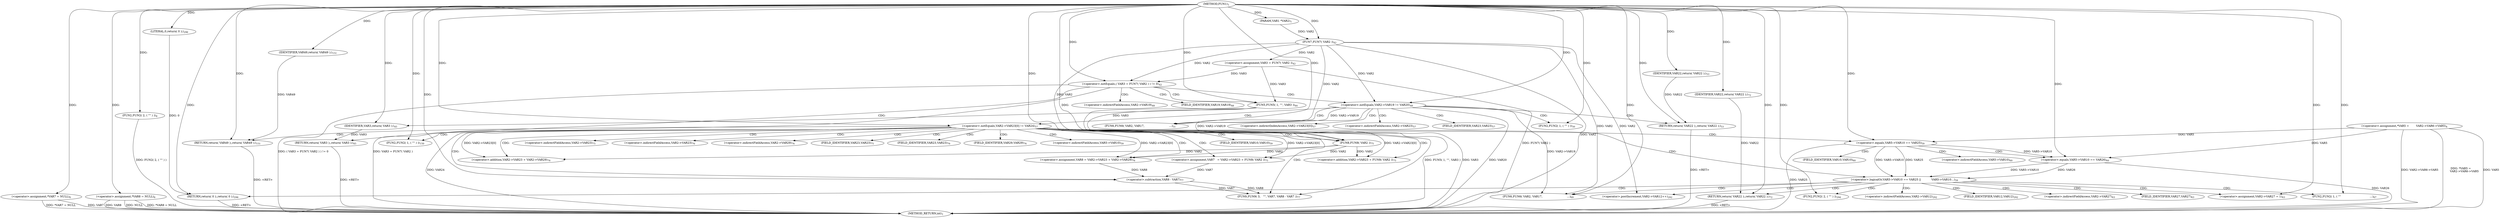 digraph "FUN1" {  
"8" [label = <(METHOD,FUN1)<SUB>1</SUB>> ]
"138" [label = <(METHOD_RETURN,int)<SUB>1</SUB>> ]
"9" [label = <(PARAM,VAR1 *VAR2)<SUB>1</SUB>> ]
"13" [label = <(&lt;operator&gt;.assignment,*VAR5 =
        VAR2-&gt;VAR6-&gt;VAR5)<SUB>4</SUB>> ]
"22" [label = <(&lt;operator&gt;.assignment,*VAR7 = NULL)<SUB>6</SUB>> ]
"25" [label = <(&lt;operator&gt;.assignment,*VAR8 = NULL)<SUB>6</SUB>> ]
"28" [label = <(FUN2,FUN2( 2, ( &quot;&quot; ) ))<SUB>8</SUB>> ]
"98" [label = <(&lt;operator&gt;.assignment,VAR7   = VAR2-&gt;VAR23 + FUN8( VAR2 ))<SUB>75</SUB>> ]
"106" [label = <(&lt;operator&gt;.assignment,VAR8 = VAR2-&gt;VAR23 + VAR2-&gt;VAR29)<SUB>76</SUB>> ]
"115" [label = <(FUN9,FUN9( 3,   &quot;&quot;, VAR7, VAR8 - VAR7 ))<SUB>77</SUB>> ]
"129" [label = <(&lt;operator&gt;.postIncrement,VAR2-&gt;VAR12++)<SUB>292</SUB>> ]
"133" [label = <(FUN2,FUN2( 2, ( &quot;&quot; ) ))<SUB>294</SUB>> ]
"136" [label = <(RETURN,return( 0 );,return( 0 );)<SUB>296</SUB>> ]
"32" [label = <(&lt;operator&gt;.notEquals,( VAR3 = FUN7( VAR2 ) ) != 0)<SUB>42</SUB>> ]
"46" [label = <(&lt;operator&gt;.notEquals,VAR2-&gt;VAR19 != VAR20)<SUB>48</SUB>> ]
"62" [label = <(&lt;operator&gt;.notEquals,VAR2-&gt;VAR23[0] != VAR24)<SUB>57</SUB>> ]
"123" [label = <(FUN2,FUN2( 1, ( &quot;&quot; ) ))<SUB>150</SUB>> ]
"126" [label = <(RETURN,return( VAR49 );,return( VAR49 );)<SUB>151</SUB>> ]
"137" [label = <(LITERAL,0,return( 0 );)<SUB>296</SUB>> ]
"39" [label = <(FUN5,FUN5( 1, &quot;&quot;, VAR3 ))<SUB>44</SUB>> ]
"43" [label = <(RETURN,return( VAR3 );,return( VAR3 );)<SUB>45</SUB>> ]
"52" [label = <(FUN2,FUN2( 1, ( &quot;&quot; ) ))<SUB>50</SUB>> ]
"55" [label = <(FUN6,FUN6( VAR2, VAR17,
                            ...)<SUB>51</SUB>> ]
"59" [label = <(RETURN,return( VAR22 );,return( VAR22 );)<SUB>53</SUB>> ]
"89" [label = <(FUN2,FUN2( 1, ( &quot;&quot;
                                 ...)<SUB>67</SUB>> ]
"92" [label = <(FUN6,FUN6( VAR2, VAR17,
                            ...)<SUB>69</SUB>> ]
"96" [label = <(RETURN,return( VAR22 );,return( VAR22 );)<SUB>72</SUB>> ]
"100" [label = <(&lt;operator&gt;.addition,VAR2-&gt;VAR23 + FUN8( VAR2 ))<SUB>75</SUB>> ]
"108" [label = <(&lt;operator&gt;.addition,VAR2-&gt;VAR23 + VAR2-&gt;VAR29)<SUB>76</SUB>> ]
"119" [label = <(&lt;operator&gt;.subtraction,VAR8 - VAR7)<SUB>77</SUB>> ]
"127" [label = <(IDENTIFIER,VAR49,return( VAR49 );)<SUB>151</SUB>> ]
"33" [label = <(&lt;operator&gt;.assignment,VAR3 = FUN7( VAR2 ))<SUB>42</SUB>> ]
"44" [label = <(IDENTIFIER,VAR3,return( VAR3 );)<SUB>45</SUB>> ]
"60" [label = <(IDENTIFIER,VAR22,return( VAR22 );)<SUB>53</SUB>> ]
"71" [label = <(&lt;operator&gt;.logicalOr,VAR5-&gt;VAR10 == VAR25 ||
            VAR5-&gt;VAR10...)<SUB>59</SUB>> ]
"97" [label = <(IDENTIFIER,VAR22,return( VAR22 );)<SUB>72</SUB>> ]
"104" [label = <(FUN8,FUN8( VAR2 ))<SUB>75</SUB>> ]
"35" [label = <(FUN7,FUN7( VAR2 ))<SUB>42</SUB>> ]
"83" [label = <(&lt;operator&gt;.assignment,VAR2-&gt;VAR27 = 1)<SUB>63</SUB>> ]
"72" [label = <(&lt;operator&gt;.equals,VAR5-&gt;VAR10 == VAR25)<SUB>59</SUB>> ]
"77" [label = <(&lt;operator&gt;.equals,VAR5-&gt;VAR10 == VAR26)<SUB>60</SUB>> ]
"130" [label = <(&lt;operator&gt;.indirectFieldAccess,VAR2-&gt;VAR12)<SUB>292</SUB>> ]
"47" [label = <(&lt;operator&gt;.indirectFieldAccess,VAR2-&gt;VAR19)<SUB>48</SUB>> ]
"63" [label = <(&lt;operator&gt;.indirectIndexAccess,VAR2-&gt;VAR23[0])<SUB>57</SUB>> ]
"101" [label = <(&lt;operator&gt;.indirectFieldAccess,VAR2-&gt;VAR23)<SUB>75</SUB>> ]
"109" [label = <(&lt;operator&gt;.indirectFieldAccess,VAR2-&gt;VAR23)<SUB>76</SUB>> ]
"112" [label = <(&lt;operator&gt;.indirectFieldAccess,VAR2-&gt;VAR29)<SUB>76</SUB>> ]
"132" [label = <(FIELD_IDENTIFIER,VAR12,VAR12)<SUB>292</SUB>> ]
"49" [label = <(FIELD_IDENTIFIER,VAR19,VAR19)<SUB>48</SUB>> ]
"64" [label = <(&lt;operator&gt;.indirectFieldAccess,VAR2-&gt;VAR23)<SUB>57</SUB>> ]
"103" [label = <(FIELD_IDENTIFIER,VAR23,VAR23)<SUB>75</SUB>> ]
"111" [label = <(FIELD_IDENTIFIER,VAR23,VAR23)<SUB>76</SUB>> ]
"114" [label = <(FIELD_IDENTIFIER,VAR29,VAR29)<SUB>76</SUB>> ]
"66" [label = <(FIELD_IDENTIFIER,VAR23,VAR23)<SUB>57</SUB>> ]
"73" [label = <(&lt;operator&gt;.indirectFieldAccess,VAR5-&gt;VAR10)<SUB>59</SUB>> ]
"78" [label = <(&lt;operator&gt;.indirectFieldAccess,VAR5-&gt;VAR10)<SUB>60</SUB>> ]
"84" [label = <(&lt;operator&gt;.indirectFieldAccess,VAR2-&gt;VAR27)<SUB>63</SUB>> ]
"75" [label = <(FIELD_IDENTIFIER,VAR10,VAR10)<SUB>59</SUB>> ]
"80" [label = <(FIELD_IDENTIFIER,VAR10,VAR10)<SUB>60</SUB>> ]
"86" [label = <(FIELD_IDENTIFIER,VAR27,VAR27)<SUB>63</SUB>> ]
  "126" -> "138"  [ label = "DDG: &lt;RET&gt;"] 
  "96" -> "138"  [ label = "DDG: &lt;RET&gt;"] 
  "136" -> "138"  [ label = "DDG: &lt;RET&gt;"] 
  "59" -> "138"  [ label = "DDG: &lt;RET&gt;"] 
  "43" -> "138"  [ label = "DDG: &lt;RET&gt;"] 
  "13" -> "138"  [ label = "DDG: VAR5"] 
  "13" -> "138"  [ label = "DDG: VAR2-&gt;VAR6-&gt;VAR5"] 
  "13" -> "138"  [ label = "DDG: *VAR5 =
        VAR2-&gt;VAR6-&gt;VAR5"] 
  "22" -> "138"  [ label = "DDG: VAR7"] 
  "22" -> "138"  [ label = "DDG: *VAR7 = NULL"] 
  "25" -> "138"  [ label = "DDG: VAR8"] 
  "25" -> "138"  [ label = "DDG: NULL"] 
  "25" -> "138"  [ label = "DDG: *VAR8 = NULL"] 
  "28" -> "138"  [ label = "DDG: FUN2( 2, ( &quot;&quot; ) )"] 
  "35" -> "138"  [ label = "DDG: VAR2"] 
  "33" -> "138"  [ label = "DDG: FUN7( VAR2 )"] 
  "32" -> "138"  [ label = "DDG: VAR3 = FUN7( VAR2 )"] 
  "32" -> "138"  [ label = "DDG: ( VAR3 = FUN7( VAR2 ) ) != 0"] 
  "39" -> "138"  [ label = "DDG: VAR3"] 
  "39" -> "138"  [ label = "DDG: FUN5( 1, &quot;&quot;, VAR3 )"] 
  "46" -> "138"  [ label = "DDG: VAR20"] 
  "77" -> "138"  [ label = "DDG: VAR26"] 
  "62" -> "138"  [ label = "DDG: VAR24"] 
  "72" -> "138"  [ label = "DDG: VAR25"] 
  "8" -> "9"  [ label = "DDG: "] 
  "8" -> "22"  [ label = "DDG: "] 
  "8" -> "25"  [ label = "DDG: "] 
  "62" -> "98"  [ label = "DDG: VAR2-&gt;VAR23[0]"] 
  "104" -> "98"  [ label = "DDG: VAR2"] 
  "62" -> "106"  [ label = "DDG: VAR2-&gt;VAR23[0]"] 
  "104" -> "106"  [ label = "DDG: VAR2"] 
  "137" -> "136"  [ label = "DDG: 0"] 
  "8" -> "136"  [ label = "DDG: "] 
  "8" -> "28"  [ label = "DDG: "] 
  "8" -> "115"  [ label = "DDG: "] 
  "119" -> "115"  [ label = "DDG: VAR7"] 
  "119" -> "115"  [ label = "DDG: VAR8"] 
  "127" -> "126"  [ label = "DDG: VAR49"] 
  "8" -> "126"  [ label = "DDG: "] 
  "35" -> "129"  [ label = "DDG: VAR2"] 
  "8" -> "133"  [ label = "DDG: "] 
  "8" -> "137"  [ label = "DDG: "] 
  "33" -> "32"  [ label = "DDG: VAR3"] 
  "35" -> "32"  [ label = "DDG: VAR2"] 
  "8" -> "32"  [ label = "DDG: "] 
  "44" -> "43"  [ label = "DDG: VAR3"] 
  "35" -> "46"  [ label = "DDG: VAR2"] 
  "8" -> "46"  [ label = "DDG: "] 
  "60" -> "59"  [ label = "DDG: VAR22"] 
  "8" -> "59"  [ label = "DDG: "] 
  "8" -> "62"  [ label = "DDG: "] 
  "97" -> "96"  [ label = "DDG: VAR22"] 
  "8" -> "96"  [ label = "DDG: "] 
  "62" -> "100"  [ label = "DDG: VAR2-&gt;VAR23[0]"] 
  "104" -> "100"  [ label = "DDG: VAR2"] 
  "62" -> "108"  [ label = "DDG: VAR2-&gt;VAR23[0]"] 
  "104" -> "108"  [ label = "DDG: VAR2"] 
  "106" -> "119"  [ label = "DDG: VAR8"] 
  "8" -> "119"  [ label = "DDG: "] 
  "98" -> "119"  [ label = "DDG: VAR7"] 
  "8" -> "123"  [ label = "DDG: "] 
  "8" -> "127"  [ label = "DDG: "] 
  "35" -> "33"  [ label = "DDG: VAR2"] 
  "8" -> "39"  [ label = "DDG: "] 
  "33" -> "39"  [ label = "DDG: VAR3"] 
  "39" -> "44"  [ label = "DDG: VAR3"] 
  "8" -> "44"  [ label = "DDG: "] 
  "8" -> "52"  [ label = "DDG: "] 
  "35" -> "55"  [ label = "DDG: VAR2"] 
  "46" -> "55"  [ label = "DDG: VAR2-&gt;VAR19"] 
  "8" -> "55"  [ label = "DDG: "] 
  "8" -> "60"  [ label = "DDG: "] 
  "8" -> "89"  [ label = "DDG: "] 
  "35" -> "92"  [ label = "DDG: VAR2"] 
  "46" -> "92"  [ label = "DDG: VAR2-&gt;VAR19"] 
  "8" -> "92"  [ label = "DDG: "] 
  "8" -> "97"  [ label = "DDG: "] 
  "35" -> "104"  [ label = "DDG: VAR2"] 
  "46" -> "104"  [ label = "DDG: VAR2-&gt;VAR19"] 
  "8" -> "104"  [ label = "DDG: "] 
  "9" -> "35"  [ label = "DDG: VAR2"] 
  "8" -> "35"  [ label = "DDG: "] 
  "72" -> "71"  [ label = "DDG: VAR5-&gt;VAR10"] 
  "72" -> "71"  [ label = "DDG: VAR25"] 
  "77" -> "71"  [ label = "DDG: VAR5-&gt;VAR10"] 
  "77" -> "71"  [ label = "DDG: VAR26"] 
  "8" -> "83"  [ label = "DDG: "] 
  "13" -> "72"  [ label = "DDG: VAR5"] 
  "8" -> "72"  [ label = "DDG: "] 
  "13" -> "77"  [ label = "DDG: VAR5"] 
  "72" -> "77"  [ label = "DDG: VAR5-&gt;VAR10"] 
  "8" -> "77"  [ label = "DDG: "] 
  "32" -> "47"  [ label = "CDG: "] 
  "32" -> "49"  [ label = "CDG: "] 
  "32" -> "46"  [ label = "CDG: "] 
  "32" -> "43"  [ label = "CDG: "] 
  "32" -> "39"  [ label = "CDG: "] 
  "46" -> "64"  [ label = "CDG: "] 
  "46" -> "66"  [ label = "CDG: "] 
  "46" -> "52"  [ label = "CDG: "] 
  "46" -> "59"  [ label = "CDG: "] 
  "46" -> "63"  [ label = "CDG: "] 
  "46" -> "55"  [ label = "CDG: "] 
  "46" -> "62"  [ label = "CDG: "] 
  "62" -> "115"  [ label = "CDG: "] 
  "62" -> "73"  [ label = "CDG: "] 
  "62" -> "98"  [ label = "CDG: "] 
  "62" -> "75"  [ label = "CDG: "] 
  "62" -> "114"  [ label = "CDG: "] 
  "62" -> "72"  [ label = "CDG: "] 
  "62" -> "103"  [ label = "CDG: "] 
  "62" -> "104"  [ label = "CDG: "] 
  "62" -> "119"  [ label = "CDG: "] 
  "62" -> "123"  [ label = "CDG: "] 
  "62" -> "106"  [ label = "CDG: "] 
  "62" -> "112"  [ label = "CDG: "] 
  "62" -> "101"  [ label = "CDG: "] 
  "62" -> "126"  [ label = "CDG: "] 
  "62" -> "71"  [ label = "CDG: "] 
  "62" -> "100"  [ label = "CDG: "] 
  "62" -> "108"  [ label = "CDG: "] 
  "62" -> "111"  [ label = "CDG: "] 
  "62" -> "109"  [ label = "CDG: "] 
  "71" -> "96"  [ label = "CDG: "] 
  "71" -> "89"  [ label = "CDG: "] 
  "71" -> "136"  [ label = "CDG: "] 
  "71" -> "84"  [ label = "CDG: "] 
  "71" -> "132"  [ label = "CDG: "] 
  "71" -> "92"  [ label = "CDG: "] 
  "71" -> "129"  [ label = "CDG: "] 
  "71" -> "83"  [ label = "CDG: "] 
  "71" -> "130"  [ label = "CDG: "] 
  "71" -> "133"  [ label = "CDG: "] 
  "71" -> "86"  [ label = "CDG: "] 
  "72" -> "77"  [ label = "CDG: "] 
  "72" -> "80"  [ label = "CDG: "] 
  "72" -> "78"  [ label = "CDG: "] 
}
